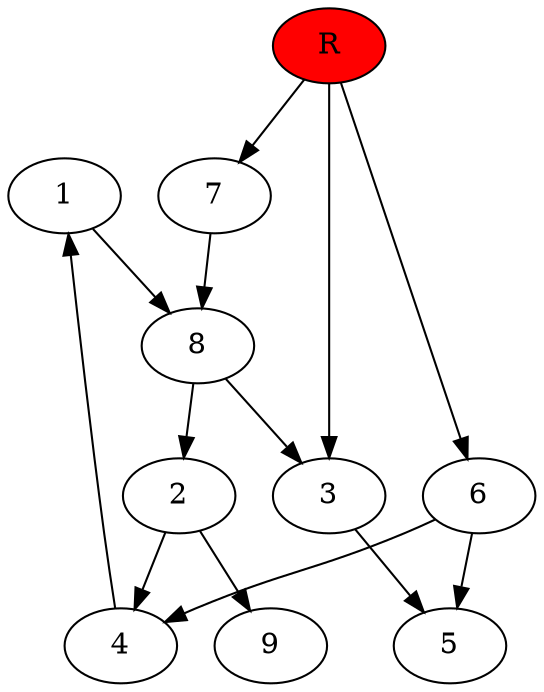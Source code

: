 digraph prb17608 {
	1
	2
	3
	4
	5
	6
	7
	8
	R [fillcolor="#ff0000" style=filled]
	1 -> 8
	2 -> 4
	2 -> 9
	3 -> 5
	4 -> 1
	6 -> 4
	6 -> 5
	7 -> 8
	8 -> 2
	8 -> 3
	R -> 3
	R -> 6
	R -> 7
}
